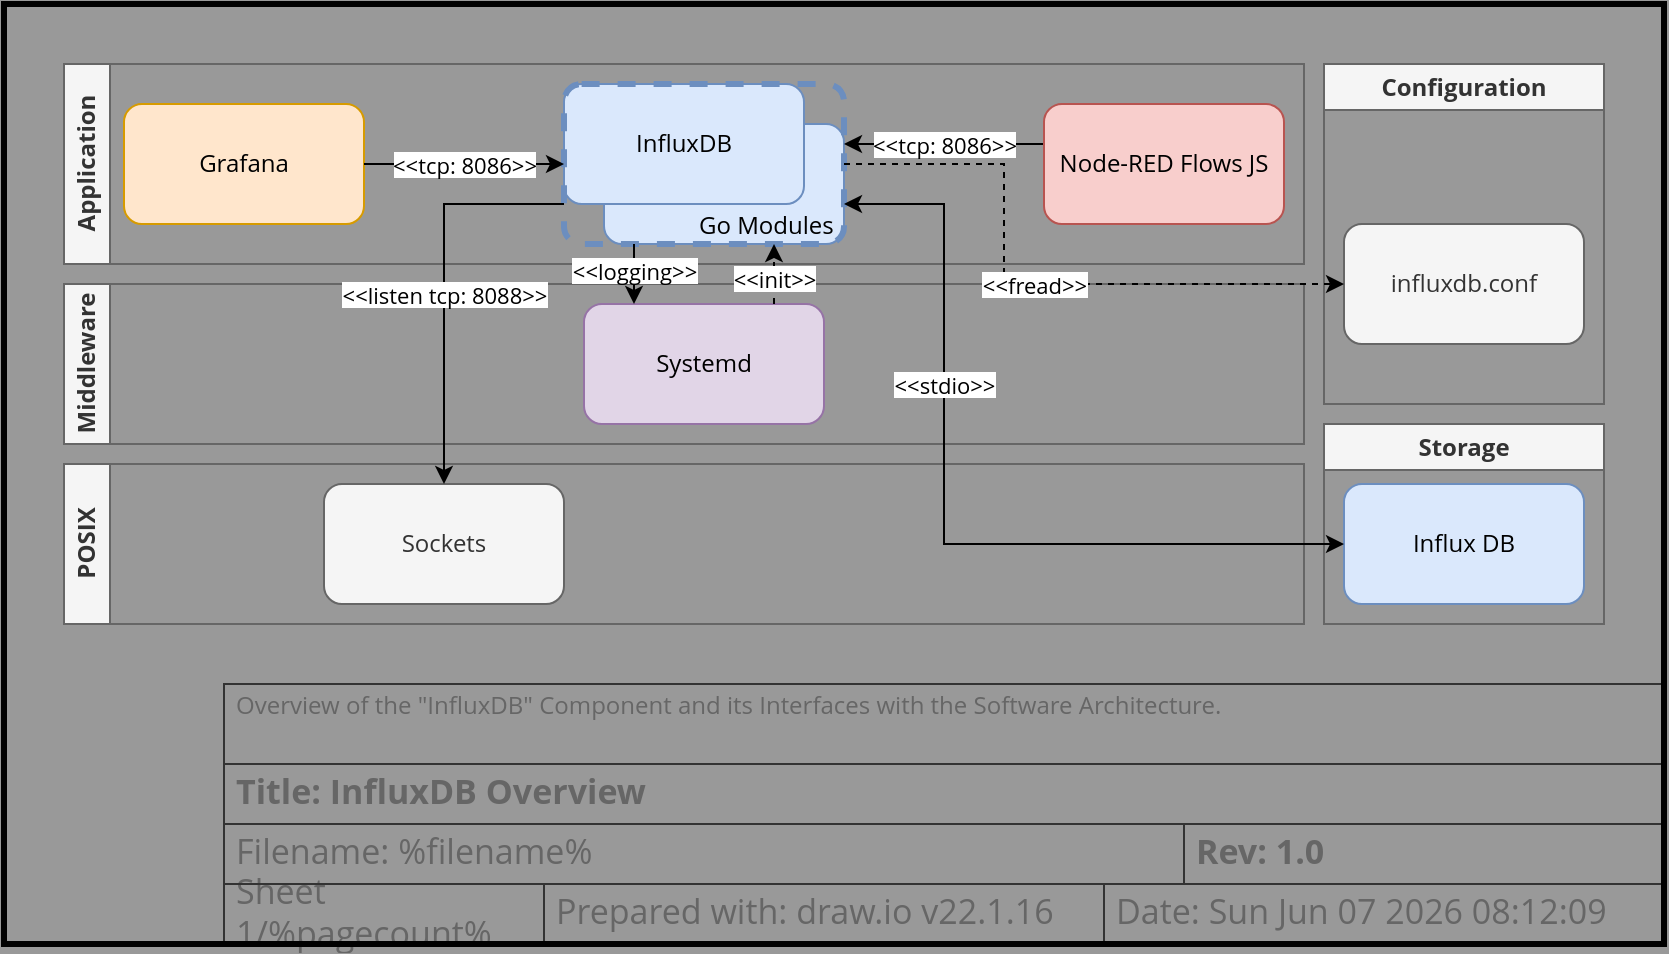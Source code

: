 <mxfile version="22.1.16" type="device">
  <diagram name="InfluxDB Overview" id="fo18u6Ch1KVScq3Fo-Wy">
    <mxGraphModel dx="1720" dy="1066" grid="1" gridSize="10" guides="1" tooltips="1" connect="1" arrows="1" fold="1" page="1" pageScale="1" pageWidth="800" pageHeight="350" background="#999999" math="0" shadow="0">
      <root>
        <object label="" description="Overview of the &quot;InfluxDB&quot; Component and its Interfaces with the Software Architecture." rev="1.0" id="0">
          <mxCell />
        </object>
        <object label="Title Block" id="1">
          <mxCell style="locked=1;" parent="0" />
        </object>
        <mxCell id="h7L3MlKvrl_dhOmhB3lf-10" value="Prepared with: draw.io v22.1.16" style="strokeWidth=1;shadow=0;dashed=0;align=center;html=1;shape=mxgraph.mockup.text.textBox;fontColor=#666666;align=left;fontSize=17;spacingLeft=4;spacingTop=-3;whiteSpace=wrap;strokeColor=#333333;mainText=;fillColor=none;fontFamily=Open Sans;movable=1;resizable=1;rotatable=1;deletable=1;editable=1;locked=0;connectable=1;" parent="1" vertex="1">
          <mxGeometry x="220" y="300" width="280" height="30" as="geometry" />
        </mxCell>
        <object label="&lt;div align=&quot;left&quot;&gt;Sheet %pagenumber%/%pagecount%&lt;/div&gt;" placeholders="1" id="h7L3MlKvrl_dhOmhB3lf-12">
          <mxCell style="strokeWidth=1;shadow=0;dashed=0;align=left;html=1;shape=mxgraph.mockup.text.textBox;fontColor=#666666;align=left;fontSize=17;spacingLeft=4;spacingTop=-3;whiteSpace=wrap;strokeColor=#333333;mainText=;fillColor=none;fontFamily=Open Sans;movable=1;resizable=1;rotatable=1;deletable=1;editable=1;locked=0;connectable=1;" parent="1" vertex="1">
            <mxGeometry x="60" y="300" width="160" height="30" as="geometry" />
          </mxCell>
        </object>
        <object label="Date: &lt;font style=&quot;font-size: 17px;&quot;&gt;%date{ddd mmm dd yyyy HH:MM:ss}%&lt;/font&gt;" placeholders="1" id="h7L3MlKvrl_dhOmhB3lf-13">
          <mxCell style="strokeWidth=1;shadow=0;dashed=0;align=center;html=1;shape=mxgraph.mockup.text.textBox;fontColor=#666666;align=left;fontSize=17;spacingLeft=4;spacingTop=-3;whiteSpace=wrap;strokeColor=#333333;mainText=;fillColor=none;fontFamily=Open Sans;movable=1;resizable=1;rotatable=1;deletable=1;editable=1;locked=0;connectable=1;" parent="1" vertex="1">
            <mxGeometry x="500" y="300" width="280" height="30" as="geometry" />
          </mxCell>
        </object>
        <object label="&lt;b&gt;Title: %page%&lt;/b&gt;" placeholders="1" id="h7L3MlKvrl_dhOmhB3lf-14">
          <mxCell style="strokeWidth=1;shadow=0;dashed=0;align=center;html=1;shape=mxgraph.mockup.text.textBox;fontColor=#666666;align=left;fontSize=17;spacingLeft=4;spacingTop=-3;whiteSpace=wrap;strokeColor=#333333;mainText=;fillColor=none;fontFamily=Open Sans;movable=1;resizable=1;rotatable=1;deletable=1;editable=1;locked=0;connectable=1;" parent="1" vertex="1">
            <mxGeometry x="60" y="240" width="720" height="30" as="geometry" />
          </mxCell>
        </object>
        <object label="Filename: %filename%" placeholders="1" id="h7L3MlKvrl_dhOmhB3lf-15">
          <mxCell style="strokeWidth=1;shadow=0;dashed=0;align=center;html=1;shape=mxgraph.mockup.text.textBox;fontColor=#666666;align=left;fontSize=17;spacingLeft=4;spacingTop=-3;whiteSpace=wrap;strokeColor=#333333;mainText=;fillColor=none;fontFamily=Open Sans;movable=1;resizable=1;rotatable=1;deletable=1;editable=1;locked=0;connectable=1;" parent="1" vertex="1">
            <mxGeometry x="60" y="270" width="480" height="30" as="geometry" />
          </mxCell>
        </object>
        <object label="&lt;div align=&quot;left&quot;&gt;%description%&lt;/div&gt;" placeholders="1" id="h7L3MlKvrl_dhOmhB3lf-16">
          <mxCell style="strokeWidth=1;shadow=0;dashed=0;html=1;shape=mxgraph.mockup.text.textBox;fontColor=#666666;align=left;verticalAlign=top;fontSize=12;spacingLeft=4;spacingTop=-3;whiteSpace=wrap;strokeColor=#333333;mainText=;fillColor=none;fontFamily=Open Sans;movable=1;resizable=1;rotatable=1;deletable=1;editable=1;locked=0;connectable=1;" parent="1" vertex="1">
            <mxGeometry x="60" y="200" width="720" height="40" as="geometry" />
          </mxCell>
        </object>
        <object label="&lt;b&gt;Rev: %rev%&lt;br&gt;&lt;/b&gt;" placeholders="1" id="EyKvBmyPNv_MzgSUc5b6-1">
          <mxCell style="strokeWidth=1;shadow=0;dashed=0;align=center;html=1;shape=mxgraph.mockup.text.textBox;fontColor=#666666;align=left;fontSize=17;spacingLeft=4;spacingTop=-3;whiteSpace=wrap;strokeColor=#333333;mainText=;fillColor=none;fontFamily=Open Sans;movable=1;resizable=1;rotatable=1;deletable=1;editable=1;locked=0;connectable=1;" parent="1" vertex="1">
            <mxGeometry x="540" y="270" width="240" height="30" as="geometry" />
          </mxCell>
        </object>
        <object label="Drawing Frame" id="2jkEU8j2_UPUL1MGRyPS-1">
          <mxCell style="locked=1;" parent="0" />
        </object>
        <mxCell id="2jkEU8j2_UPUL1MGRyPS-2" value="" style="rounded=0;whiteSpace=wrap;html=1;fillColor=none;strokeWidth=3;movable=1;resizable=1;rotatable=1;deletable=1;editable=1;locked=0;connectable=1;" parent="2jkEU8j2_UPUL1MGRyPS-1" vertex="1">
          <mxGeometry x="-50" y="-140" width="830" height="470" as="geometry" />
        </mxCell>
        <object label="Document" id="NbdiYjX3MhI7OpqD2NvG-1">
          <mxCell parent="0" />
        </object>
        <mxCell id="Sss9bJefdTC3gDfBGX2G-5" value="POSIX" style="swimlane;horizontal=0;whiteSpace=wrap;html=1;fontFamily=Open Sans;fillColor=#f5f5f5;strokeColor=#666666;fontColor=#333333;" parent="NbdiYjX3MhI7OpqD2NvG-1" vertex="1">
          <mxGeometry x="-20" y="90" width="620" height="80" as="geometry">
            <mxRectangle x="-80" y="-90" width="40" height="140" as="alternateBounds" />
          </mxGeometry>
        </mxCell>
        <mxCell id="XVaCZBAozk8oMo-m2AnW-5" value="Sockets" style="rounded=1;whiteSpace=wrap;html=1;fontFamily=Open Sans;fillColor=#f5f5f5;strokeColor=#666666;fontColor=#333333;" parent="Sss9bJefdTC3gDfBGX2G-5" vertex="1">
          <mxGeometry x="130" y="10" width="120" height="60" as="geometry" />
        </mxCell>
        <mxCell id="lVKpyNV5w2mlOseutN5l-12" value="Application" style="swimlane;horizontal=0;whiteSpace=wrap;html=1;fontFamily=Open Sans;fillColor=#f5f5f5;fontColor=#333333;strokeColor=#666666;" parent="NbdiYjX3MhI7OpqD2NvG-1" vertex="1">
          <mxGeometry x="-20" y="-110" width="620" height="100" as="geometry">
            <mxRectangle x="-80" y="-290" width="40" height="100" as="alternateBounds" />
          </mxGeometry>
        </mxCell>
        <mxCell id="XVaCZBAozk8oMo-m2AnW-7" value="Go Modules&amp;nbsp;" style="rounded=1;whiteSpace=wrap;html=1;fontFamily=Open Sans;fillColor=#dae8fc;strokeColor=#6c8ebf;align=right;verticalAlign=bottom;" parent="lVKpyNV5w2mlOseutN5l-12" vertex="1">
          <mxGeometry x="270" y="30" width="120" height="60" as="geometry" />
        </mxCell>
        <mxCell id="XVaCZBAozk8oMo-m2AnW-35" value="InfluxDB" style="rounded=1;whiteSpace=wrap;html=1;fontFamily=Open Sans;fillColor=#dae8fc;strokeColor=#6c8ebf;" parent="lVKpyNV5w2mlOseutN5l-12" vertex="1">
          <mxGeometry x="250" y="10" width="120" height="60" as="geometry" />
        </mxCell>
        <mxCell id="IRT5djRn7hIkZEEQZpRe-68" value="" style="rounded=1;whiteSpace=wrap;html=1;fillColor=none;strokeColor=#6c8ebf;strokeWidth=3;dashed=1;arcSize=11;" parent="lVKpyNV5w2mlOseutN5l-12" vertex="1">
          <mxGeometry x="250" y="10" width="140" height="80" as="geometry" />
        </mxCell>
        <mxCell id="EpnAhhTdVtpKcpO6apFy-4" value="&amp;lt;&amp;lt;tcp: 8086&amp;gt;&amp;gt;" style="edgeStyle=elbowEdgeStyle;rounded=0;orthogonalLoop=1;jettySize=auto;html=1;fontFamily=Open Sans;elbow=vertical;" edge="1" parent="lVKpyNV5w2mlOseutN5l-12" source="XVaCZBAozk8oMo-m2AnW-10" target="IRT5djRn7hIkZEEQZpRe-68">
          <mxGeometry relative="1" as="geometry">
            <Array as="points">
              <mxPoint x="410" y="40" />
            </Array>
          </mxGeometry>
        </mxCell>
        <mxCell id="XVaCZBAozk8oMo-m2AnW-10" value="Node-RED Flows JS" style="rounded=1;whiteSpace=wrap;html=1;fontFamily=Open Sans;fillColor=#f8cecc;strokeColor=#b85450;" parent="lVKpyNV5w2mlOseutN5l-12" vertex="1">
          <mxGeometry x="490" y="20" width="120" height="60" as="geometry" />
        </mxCell>
        <mxCell id="EpnAhhTdVtpKcpO6apFy-6" value="Grafana" style="rounded=1;whiteSpace=wrap;html=1;fontFamily=Open Sans;fillColor=#ffe6cc;strokeColor=#d79b00;" vertex="1" parent="lVKpyNV5w2mlOseutN5l-12">
          <mxGeometry x="30" y="20" width="120" height="60" as="geometry" />
        </mxCell>
        <mxCell id="EpnAhhTdVtpKcpO6apFy-8" value="&amp;lt;&amp;lt;tcp: 8086&amp;gt;&amp;gt;" style="edgeStyle=orthogonalEdgeStyle;rounded=0;orthogonalLoop=1;jettySize=auto;html=1;fontFamily=Open Sans;" edge="1" parent="lVKpyNV5w2mlOseutN5l-12" source="EpnAhhTdVtpKcpO6apFy-6" target="IRT5djRn7hIkZEEQZpRe-68">
          <mxGeometry relative="1" as="geometry">
            <mxPoint x="150" y="50.0" as="sourcePoint" />
            <mxPoint as="offset" />
          </mxGeometry>
        </mxCell>
        <mxCell id="XVaCZBAozk8oMo-m2AnW-1" value="Middleware" style="swimlane;horizontal=0;whiteSpace=wrap;html=1;fontFamily=Open Sans;fillColor=#f5f5f5;fontColor=#333333;strokeColor=#666666;" parent="NbdiYjX3MhI7OpqD2NvG-1" vertex="1">
          <mxGeometry x="-20" width="620" height="80" as="geometry">
            <mxRectangle x="-80" y="-180" width="40" height="100" as="alternateBounds" />
          </mxGeometry>
        </mxCell>
        <mxCell id="XVaCZBAozk8oMo-m2AnW-2" value="Systemd" style="rounded=1;whiteSpace=wrap;html=1;fontFamily=Open Sans;fillColor=#e1d5e7;strokeColor=#9673a6;" parent="XVaCZBAozk8oMo-m2AnW-1" vertex="1">
          <mxGeometry x="260" y="10" width="120" height="60" as="geometry" />
        </mxCell>
        <mxCell id="XVaCZBAozk8oMo-m2AnW-9" value="Configuration" style="swimlane;whiteSpace=wrap;html=1;fontFamily=Open Sans;fillColor=#f5f5f5;fontColor=#333333;strokeColor=#666666;" parent="NbdiYjX3MhI7OpqD2NvG-1" vertex="1">
          <mxGeometry x="610" y="-110" width="140" height="170" as="geometry">
            <mxRectangle x="300" y="-210" width="140" height="30" as="alternateBounds" />
          </mxGeometry>
        </mxCell>
        <mxCell id="XVaCZBAozk8oMo-m2AnW-36" value="influxdb.conf" style="rounded=1;whiteSpace=wrap;html=1;fontFamily=Open Sans;fillColor=#f5f5f5;strokeColor=#666666;fontColor=#333333;" parent="XVaCZBAozk8oMo-m2AnW-9" vertex="1">
          <mxGeometry x="10" y="80" width="120" height="60" as="geometry" />
        </mxCell>
        <mxCell id="IRT5djRn7hIkZEEQZpRe-67" value="&amp;lt;&amp;lt;init&amp;gt;&amp;gt;" style="edgeStyle=elbowEdgeStyle;rounded=0;orthogonalLoop=1;jettySize=auto;html=1;fontFamily=Open Sans;dashed=1;entryX=0.75;entryY=1;entryDx=0;entryDy=0;" parent="NbdiYjX3MhI7OpqD2NvG-1" source="XVaCZBAozk8oMo-m2AnW-2" target="IRT5djRn7hIkZEEQZpRe-68" edge="1">
          <mxGeometry x="-0.143" relative="1" as="geometry">
            <mxPoint as="offset" />
          </mxGeometry>
        </mxCell>
        <mxCell id="IRT5djRn7hIkZEEQZpRe-71" value="&amp;lt;&amp;lt;listen tcp: 8088&amp;gt;&amp;gt;" style="edgeStyle=orthogonalEdgeStyle;rounded=0;orthogonalLoop=1;jettySize=auto;html=1;exitX=0;exitY=0.75;exitDx=0;exitDy=0;fontFamily=Open Sans;" parent="NbdiYjX3MhI7OpqD2NvG-1" source="IRT5djRn7hIkZEEQZpRe-68" target="XVaCZBAozk8oMo-m2AnW-5" edge="1">
          <mxGeometry x="0.052" relative="1" as="geometry">
            <mxPoint as="offset" />
          </mxGeometry>
        </mxCell>
        <mxCell id="IRT5djRn7hIkZEEQZpRe-75" value="&amp;lt;&amp;lt;fread&amp;gt;&amp;gt;" style="edgeStyle=orthogonalEdgeStyle;rounded=0;orthogonalLoop=1;jettySize=auto;html=1;dashed=1;fontFamily=Open Sans;exitX=1;exitY=0.5;exitDx=0;exitDy=0;entryX=0;entryY=0.5;entryDx=0;entryDy=0;" parent="NbdiYjX3MhI7OpqD2NvG-1" source="IRT5djRn7hIkZEEQZpRe-68" target="XVaCZBAozk8oMo-m2AnW-36" edge="1">
          <mxGeometry relative="1" as="geometry">
            <Array as="points">
              <mxPoint x="450" y="-60" />
              <mxPoint x="450" />
            </Array>
          </mxGeometry>
        </mxCell>
        <mxCell id="IRT5djRn7hIkZEEQZpRe-76" value="&amp;lt;&amp;lt;logging&amp;gt;&amp;gt;" style="edgeStyle=elbowEdgeStyle;rounded=0;orthogonalLoop=1;jettySize=auto;html=1;fontFamily=Open Sans;exitX=0.25;exitY=1;exitDx=0;exitDy=0;" parent="NbdiYjX3MhI7OpqD2NvG-1" source="IRT5djRn7hIkZEEQZpRe-68" target="XVaCZBAozk8oMo-m2AnW-2" edge="1">
          <mxGeometry x="-0.142" relative="1" as="geometry">
            <mxPoint as="offset" />
            <mxPoint x="270" y="10" as="targetPoint" />
          </mxGeometry>
        </mxCell>
        <mxCell id="EpnAhhTdVtpKcpO6apFy-1" value="Storage" style="swimlane;whiteSpace=wrap;html=1;fontFamily=Open Sans;fillColor=#f5f5f5;fontColor=#333333;strokeColor=#666666;" vertex="1" parent="NbdiYjX3MhI7OpqD2NvG-1">
          <mxGeometry x="610" y="70" width="140" height="100" as="geometry">
            <mxRectangle x="300" y="-210" width="140" height="30" as="alternateBounds" />
          </mxGeometry>
        </mxCell>
        <mxCell id="EpnAhhTdVtpKcpO6apFy-2" value="Influx DB" style="rounded=1;whiteSpace=wrap;html=1;fontFamily=Open Sans;fillColor=#dae8fc;strokeColor=#6c8ebf;" vertex="1" parent="EpnAhhTdVtpKcpO6apFy-1">
          <mxGeometry x="10" y="30" width="120" height="60" as="geometry" />
        </mxCell>
        <mxCell id="EpnAhhTdVtpKcpO6apFy-9" value="&amp;lt;&amp;lt;stdio&amp;gt;&amp;gt;" style="edgeStyle=orthogonalEdgeStyle;rounded=0;orthogonalLoop=1;jettySize=auto;html=1;entryX=1;entryY=0.75;entryDx=0;entryDy=0;startArrow=classic;startFill=1;fontFamily=Open Sans;" edge="1" parent="NbdiYjX3MhI7OpqD2NvG-1" source="EpnAhhTdVtpKcpO6apFy-2" target="IRT5djRn7hIkZEEQZpRe-68">
          <mxGeometry x="0.333" relative="1" as="geometry">
            <Array as="points">
              <mxPoint x="420" y="130" />
              <mxPoint x="420" y="-40" />
            </Array>
            <mxPoint as="offset" />
          </mxGeometry>
        </mxCell>
      </root>
    </mxGraphModel>
  </diagram>
</mxfile>
